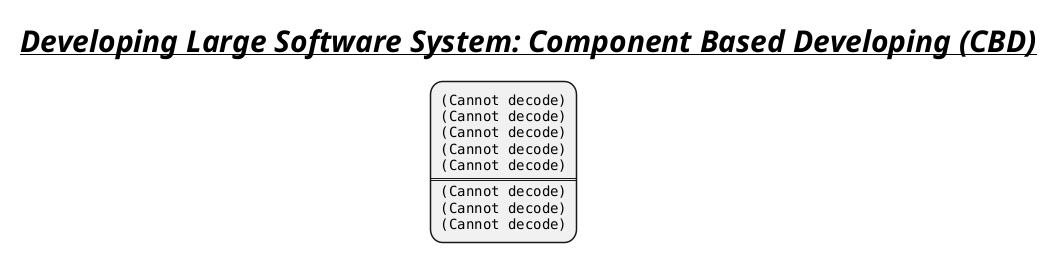 @startmindmap
title =<i><b><u>Developing Large Software System: Component Based Developing (CBD)
*:<img:images/img_102.png>
<img:images/img_261.png{scale=1}>
<img:images/img_263.png{scale=1}>
<img:images/img_264.png{scale=1}>
<img:images/img_265.png{scale=1}>
====
<img:images/img_262.png{scale=1}>
<img:images/img_104.png{scale=1}>
<img:images/img_105.png{scale=1}>;
@endmindmap

